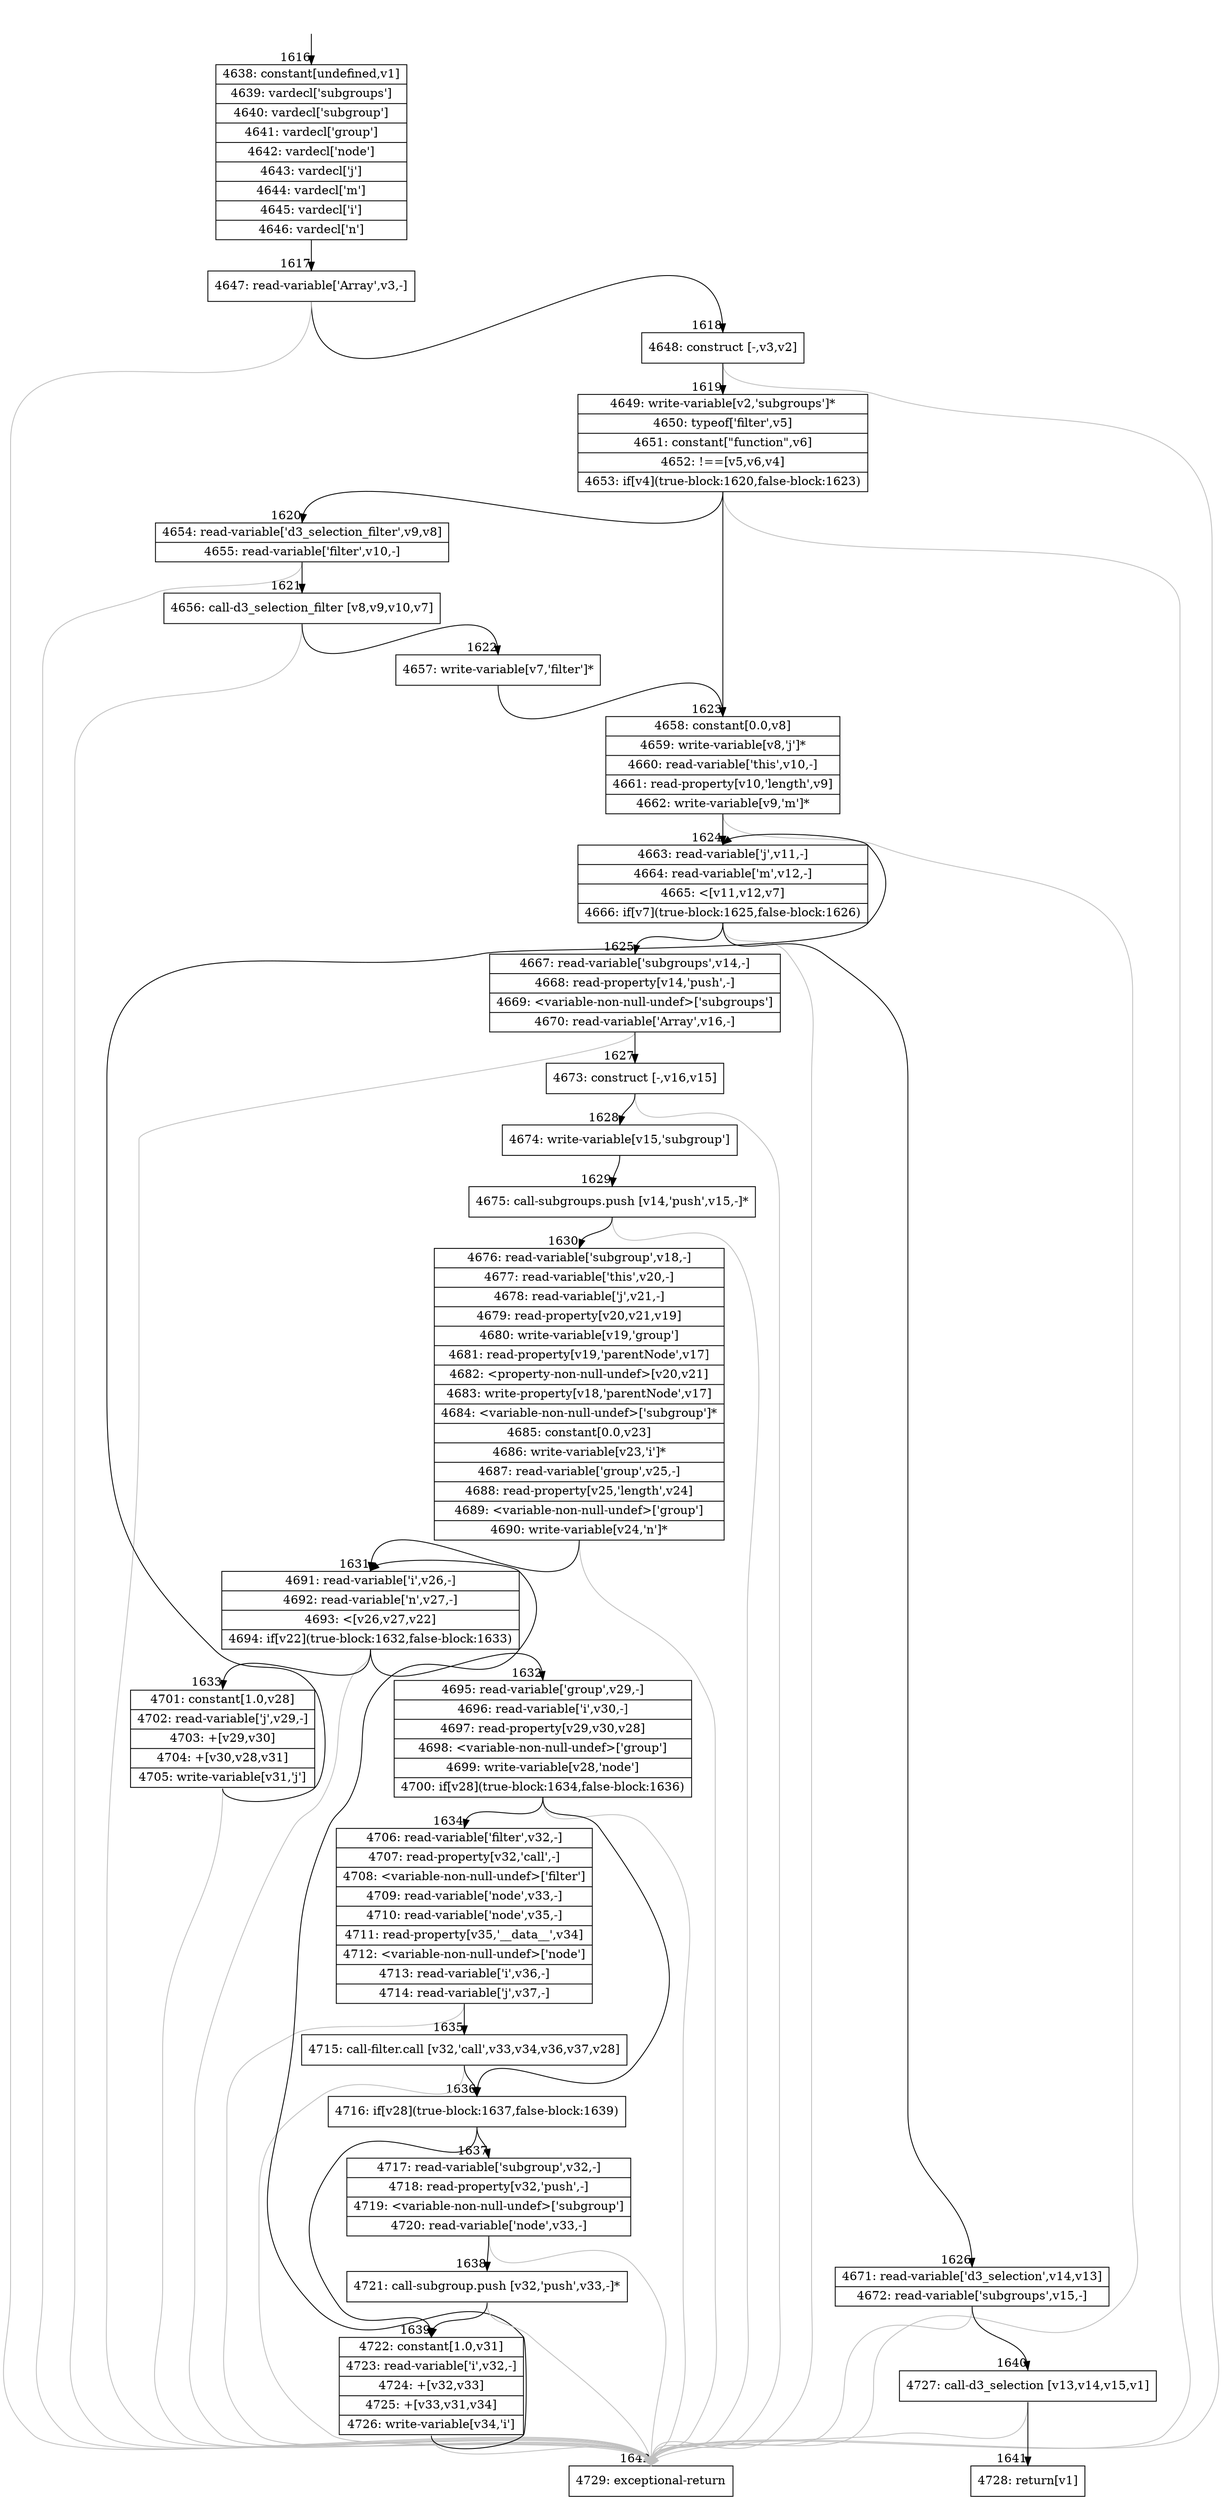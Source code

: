 digraph {
rankdir="TD"
BB_entry157[shape=none,label=""];
BB_entry157 -> BB1616 [tailport=s, headport=n, headlabel="    1616"]
BB1616 [shape=record label="{4638: constant[undefined,v1]|4639: vardecl['subgroups']|4640: vardecl['subgroup']|4641: vardecl['group']|4642: vardecl['node']|4643: vardecl['j']|4644: vardecl['m']|4645: vardecl['i']|4646: vardecl['n']}" ] 
BB1616 -> BB1617 [tailport=s, headport=n, headlabel="      1617"]
BB1617 [shape=record label="{4647: read-variable['Array',v3,-]}" ] 
BB1617 -> BB1618 [tailport=s, headport=n, headlabel="      1618"]
BB1617 -> BB1642 [tailport=s, headport=n, color=gray, headlabel="      1642"]
BB1618 [shape=record label="{4648: construct [-,v3,v2]}" ] 
BB1618 -> BB1619 [tailport=s, headport=n, headlabel="      1619"]
BB1618 -> BB1642 [tailport=s, headport=n, color=gray]
BB1619 [shape=record label="{4649: write-variable[v2,'subgroups']*|4650: typeof['filter',v5]|4651: constant[\"function\",v6]|4652: !==[v5,v6,v4]|4653: if[v4](true-block:1620,false-block:1623)}" ] 
BB1619 -> BB1620 [tailport=s, headport=n, headlabel="      1620"]
BB1619 -> BB1623 [tailport=s, headport=n, headlabel="      1623"]
BB1619 -> BB1642 [tailport=s, headport=n, color=gray]
BB1620 [shape=record label="{4654: read-variable['d3_selection_filter',v9,v8]|4655: read-variable['filter',v10,-]}" ] 
BB1620 -> BB1621 [tailport=s, headport=n, headlabel="      1621"]
BB1620 -> BB1642 [tailport=s, headport=n, color=gray]
BB1621 [shape=record label="{4656: call-d3_selection_filter [v8,v9,v10,v7]}" ] 
BB1621 -> BB1622 [tailport=s, headport=n, headlabel="      1622"]
BB1621 -> BB1642 [tailport=s, headport=n, color=gray]
BB1622 [shape=record label="{4657: write-variable[v7,'filter']*}" ] 
BB1622 -> BB1623 [tailport=s, headport=n]
BB1623 [shape=record label="{4658: constant[0.0,v8]|4659: write-variable[v8,'j']*|4660: read-variable['this',v10,-]|4661: read-property[v10,'length',v9]|4662: write-variable[v9,'m']*}" ] 
BB1623 -> BB1624 [tailport=s, headport=n, headlabel="      1624"]
BB1623 -> BB1642 [tailport=s, headport=n, color=gray]
BB1624 [shape=record label="{4663: read-variable['j',v11,-]|4664: read-variable['m',v12,-]|4665: \<[v11,v12,v7]|4666: if[v7](true-block:1625,false-block:1626)}" ] 
BB1624 -> BB1625 [tailport=s, headport=n, headlabel="      1625"]
BB1624 -> BB1626 [tailport=s, headport=n, headlabel="      1626"]
BB1624 -> BB1642 [tailport=s, headport=n, color=gray]
BB1625 [shape=record label="{4667: read-variable['subgroups',v14,-]|4668: read-property[v14,'push',-]|4669: \<variable-non-null-undef\>['subgroups']|4670: read-variable['Array',v16,-]}" ] 
BB1625 -> BB1627 [tailport=s, headport=n, headlabel="      1627"]
BB1625 -> BB1642 [tailport=s, headport=n, color=gray]
BB1626 [shape=record label="{4671: read-variable['d3_selection',v14,v13]|4672: read-variable['subgroups',v15,-]}" ] 
BB1626 -> BB1640 [tailport=s, headport=n, headlabel="      1640"]
BB1626 -> BB1642 [tailport=s, headport=n, color=gray]
BB1627 [shape=record label="{4673: construct [-,v16,v15]}" ] 
BB1627 -> BB1628 [tailport=s, headport=n, headlabel="      1628"]
BB1627 -> BB1642 [tailport=s, headport=n, color=gray]
BB1628 [shape=record label="{4674: write-variable[v15,'subgroup']}" ] 
BB1628 -> BB1629 [tailport=s, headport=n, headlabel="      1629"]
BB1629 [shape=record label="{4675: call-subgroups.push [v14,'push',v15,-]*}" ] 
BB1629 -> BB1630 [tailport=s, headport=n, headlabel="      1630"]
BB1629 -> BB1642 [tailport=s, headport=n, color=gray]
BB1630 [shape=record label="{4676: read-variable['subgroup',v18,-]|4677: read-variable['this',v20,-]|4678: read-variable['j',v21,-]|4679: read-property[v20,v21,v19]|4680: write-variable[v19,'group']|4681: read-property[v19,'parentNode',v17]|4682: \<property-non-null-undef\>[v20,v21]|4683: write-property[v18,'parentNode',v17]|4684: \<variable-non-null-undef\>['subgroup']*|4685: constant[0.0,v23]|4686: write-variable[v23,'i']*|4687: read-variable['group',v25,-]|4688: read-property[v25,'length',v24]|4689: \<variable-non-null-undef\>['group']|4690: write-variable[v24,'n']*}" ] 
BB1630 -> BB1631 [tailport=s, headport=n, headlabel="      1631"]
BB1630 -> BB1642 [tailport=s, headport=n, color=gray]
BB1631 [shape=record label="{4691: read-variable['i',v26,-]|4692: read-variable['n',v27,-]|4693: \<[v26,v27,v22]|4694: if[v22](true-block:1632,false-block:1633)}" ] 
BB1631 -> BB1632 [tailport=s, headport=n, headlabel="      1632"]
BB1631 -> BB1633 [tailport=s, headport=n, headlabel="      1633"]
BB1631 -> BB1642 [tailport=s, headport=n, color=gray]
BB1632 [shape=record label="{4695: read-variable['group',v29,-]|4696: read-variable['i',v30,-]|4697: read-property[v29,v30,v28]|4698: \<variable-non-null-undef\>['group']|4699: write-variable[v28,'node']|4700: if[v28](true-block:1634,false-block:1636)}" ] 
BB1632 -> BB1636 [tailport=s, headport=n, headlabel="      1636"]
BB1632 -> BB1634 [tailport=s, headport=n, headlabel="      1634"]
BB1632 -> BB1642 [tailport=s, headport=n, color=gray]
BB1633 [shape=record label="{4701: constant[1.0,v28]|4702: read-variable['j',v29,-]|4703: +[v29,v30]|4704: +[v30,v28,v31]|4705: write-variable[v31,'j']}" ] 
BB1633 -> BB1624 [tailport=s, headport=n]
BB1633 -> BB1642 [tailport=s, headport=n, color=gray]
BB1634 [shape=record label="{4706: read-variable['filter',v32,-]|4707: read-property[v32,'call',-]|4708: \<variable-non-null-undef\>['filter']|4709: read-variable['node',v33,-]|4710: read-variable['node',v35,-]|4711: read-property[v35,'__data__',v34]|4712: \<variable-non-null-undef\>['node']|4713: read-variable['i',v36,-]|4714: read-variable['j',v37,-]}" ] 
BB1634 -> BB1635 [tailport=s, headport=n, headlabel="      1635"]
BB1634 -> BB1642 [tailport=s, headport=n, color=gray]
BB1635 [shape=record label="{4715: call-filter.call [v32,'call',v33,v34,v36,v37,v28]}" ] 
BB1635 -> BB1636 [tailport=s, headport=n]
BB1635 -> BB1642 [tailport=s, headport=n, color=gray]
BB1636 [shape=record label="{4716: if[v28](true-block:1637,false-block:1639)}" ] 
BB1636 -> BB1637 [tailport=s, headport=n, headlabel="      1637"]
BB1636 -> BB1639 [tailport=s, headport=n, headlabel="      1639"]
BB1637 [shape=record label="{4717: read-variable['subgroup',v32,-]|4718: read-property[v32,'push',-]|4719: \<variable-non-null-undef\>['subgroup']|4720: read-variable['node',v33,-]}" ] 
BB1637 -> BB1638 [tailport=s, headport=n, headlabel="      1638"]
BB1637 -> BB1642 [tailport=s, headport=n, color=gray]
BB1638 [shape=record label="{4721: call-subgroup.push [v32,'push',v33,-]*}" ] 
BB1638 -> BB1639 [tailport=s, headport=n]
BB1638 -> BB1642 [tailport=s, headport=n, color=gray]
BB1639 [shape=record label="{4722: constant[1.0,v31]|4723: read-variable['i',v32,-]|4724: +[v32,v33]|4725: +[v33,v31,v34]|4726: write-variable[v34,'i']}" ] 
BB1639 -> BB1631 [tailport=s, headport=n]
BB1639 -> BB1642 [tailport=s, headport=n, color=gray]
BB1640 [shape=record label="{4727: call-d3_selection [v13,v14,v15,v1]}" ] 
BB1640 -> BB1641 [tailport=s, headport=n, headlabel="      1641"]
BB1640 -> BB1642 [tailport=s, headport=n, color=gray]
BB1641 [shape=record label="{4728: return[v1]}" ] 
BB1642 [shape=record label="{4729: exceptional-return}" ] 
//#$~ 931
}
